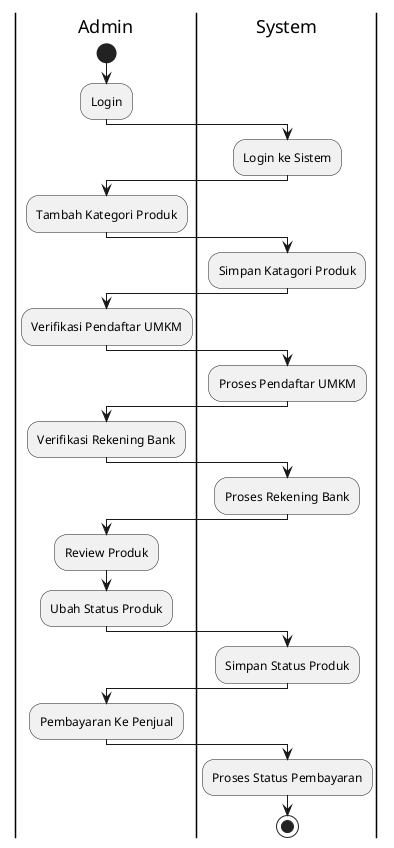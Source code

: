 @startuml

|Admin|
start
:Login;

|System|
:Login ke Sistem;


|Admin|
:Tambah Kategori Produk;
|System|
:Simpan Katagori Produk;

|Admin|
:Verifikasi Pendaftar UMKM;
|System|
:Proses Pendaftar UMKM;

|Admin|
:Verifikasi Rekening Bank;
|System|
:Proses Rekening Bank;

|Admin|
:Review Produk;
:Ubah Status Produk;

|System|
:Simpan Status Produk;

|Admin|
:Pembayaran Ke Penjual;
|System|
:Proses Status Pembayaran;

stop


@enduml